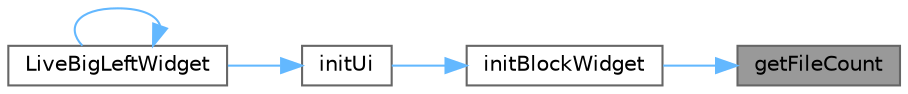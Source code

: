 digraph "getFileCount"
{
 // LATEX_PDF_SIZE
  bgcolor="transparent";
  edge [fontname=Helvetica,fontsize=10,labelfontname=Helvetica,labelfontsize=10];
  node [fontname=Helvetica,fontsize=10,shape=box,height=0.2,width=0.4];
  rankdir="RL";
  Node1 [id="Node000001",label="getFileCount",height=0.2,width=0.4,color="gray40", fillcolor="grey60", style="filled", fontcolor="black",tooltip="获取目录文件数量"];
  Node1 -> Node2 [id="edge1_Node000001_Node000002",dir="back",color="steelblue1",style="solid",tooltip=" "];
  Node2 [id="Node000002",label="initBlockWidget",height=0.2,width=0.4,color="grey40", fillcolor="white", style="filled",URL="$class_live_big_left_widget.html#a117df20d6adb4a0ca750ee1d272561a9",tooltip="初始化块控件"];
  Node2 -> Node3 [id="edge2_Node000002_Node000003",dir="back",color="steelblue1",style="solid",tooltip=" "];
  Node3 [id="Node000003",label="initUi",height=0.2,width=0.4,color="grey40", fillcolor="white", style="filled",URL="$class_live_big_left_widget.html#afba6e95967cc3eb25fd518f7bde6ec04",tooltip="初始化界面"];
  Node3 -> Node4 [id="edge3_Node000003_Node000004",dir="back",color="steelblue1",style="solid",tooltip=" "];
  Node4 [id="Node000004",label="LiveBigLeftWidget",height=0.2,width=0.4,color="grey40", fillcolor="white", style="filled",URL="$class_live_big_left_widget.html#a2b6f7f303f9c50e6b2c52139b9970d2a",tooltip="构造函数，初始化直播左侧大控件"];
  Node4 -> Node4 [id="edge4_Node000004_Node000004",dir="back",color="steelblue1",style="solid",tooltip=" "];
}
